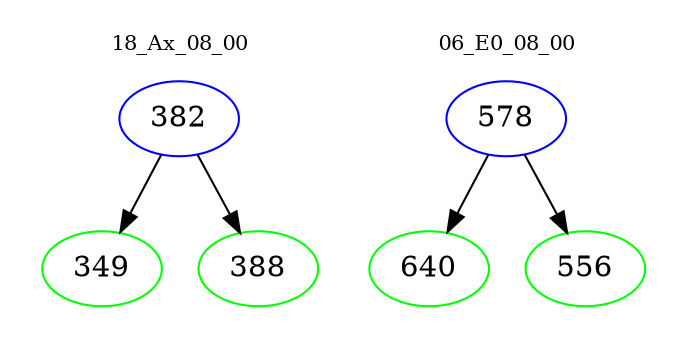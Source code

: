 digraph{
subgraph cluster_0 {
color = white
label = "18_Ax_08_00";
fontsize=10;
T0_382 [label="382", color="blue"]
T0_382 -> T0_349 [color="black"]
T0_349 [label="349", color="green"]
T0_382 -> T0_388 [color="black"]
T0_388 [label="388", color="green"]
}
subgraph cluster_1 {
color = white
label = "06_E0_08_00";
fontsize=10;
T1_578 [label="578", color="blue"]
T1_578 -> T1_640 [color="black"]
T1_640 [label="640", color="green"]
T1_578 -> T1_556 [color="black"]
T1_556 [label="556", color="green"]
}
}

